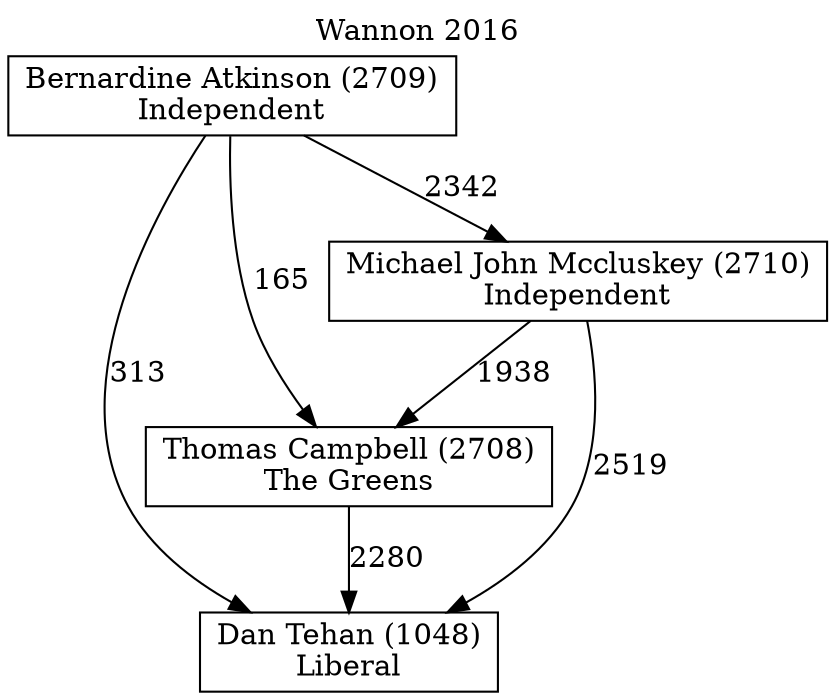 // House preference flow
digraph "Dan Tehan (1048)_Wannon_2016" {
	graph [label="Wannon 2016" labelloc=t mclimit=10]
	node [shape=box]
	"Dan Tehan (1048)" [label="Dan Tehan (1048)
Liberal"]
	"Thomas Campbell (2708)" [label="Thomas Campbell (2708)
The Greens"]
	"Michael John Mccluskey (2710)" [label="Michael John Mccluskey (2710)
Independent"]
	"Bernardine Atkinson (2709)" [label="Bernardine Atkinson (2709)
Independent"]
	"Thomas Campbell (2708)" -> "Dan Tehan (1048)" [label=2280]
	"Michael John Mccluskey (2710)" -> "Thomas Campbell (2708)" [label=1938]
	"Bernardine Atkinson (2709)" -> "Michael John Mccluskey (2710)" [label=2342]
	"Michael John Mccluskey (2710)" -> "Dan Tehan (1048)" [label=2519]
	"Bernardine Atkinson (2709)" -> "Dan Tehan (1048)" [label=313]
	"Bernardine Atkinson (2709)" -> "Thomas Campbell (2708)" [label=165]
}

